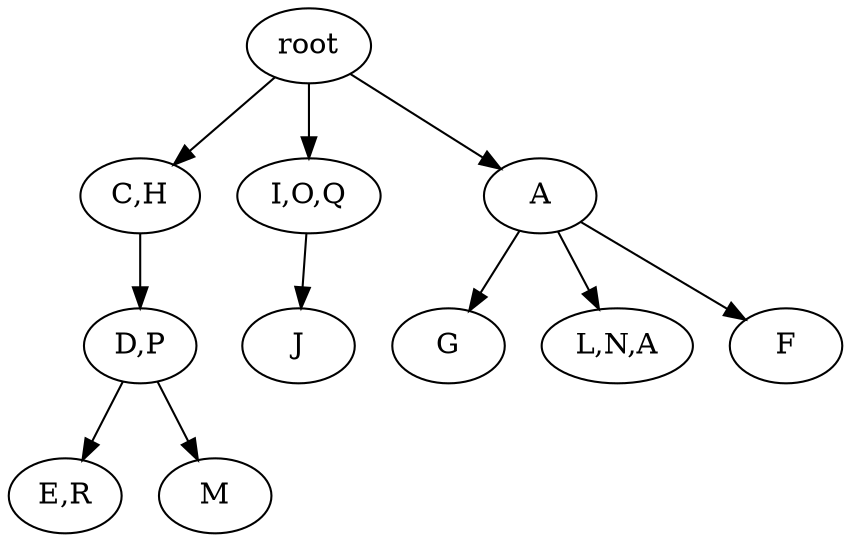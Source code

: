 strict digraph G {
	graph [name=G];
	0	 [label=root];
	1	 [label="C,H"];
	0 -> 1;
	2	 [label="I,O,Q"];
	0 -> 2;
	3	 [label=A];
	0 -> 3;
	4	 [label="D,P"];
	1 -> 4;
	5	 [label=J];
	2 -> 5;
	6	 [label=G];
	3 -> 6;
	7	 [label="L,N,A"];
	3 -> 7;
	8	 [label=F];
	3 -> 8;
	9	 [label="E,R"];
	4 -> 9;
	10	 [label=M];
	4 -> 10;
}
